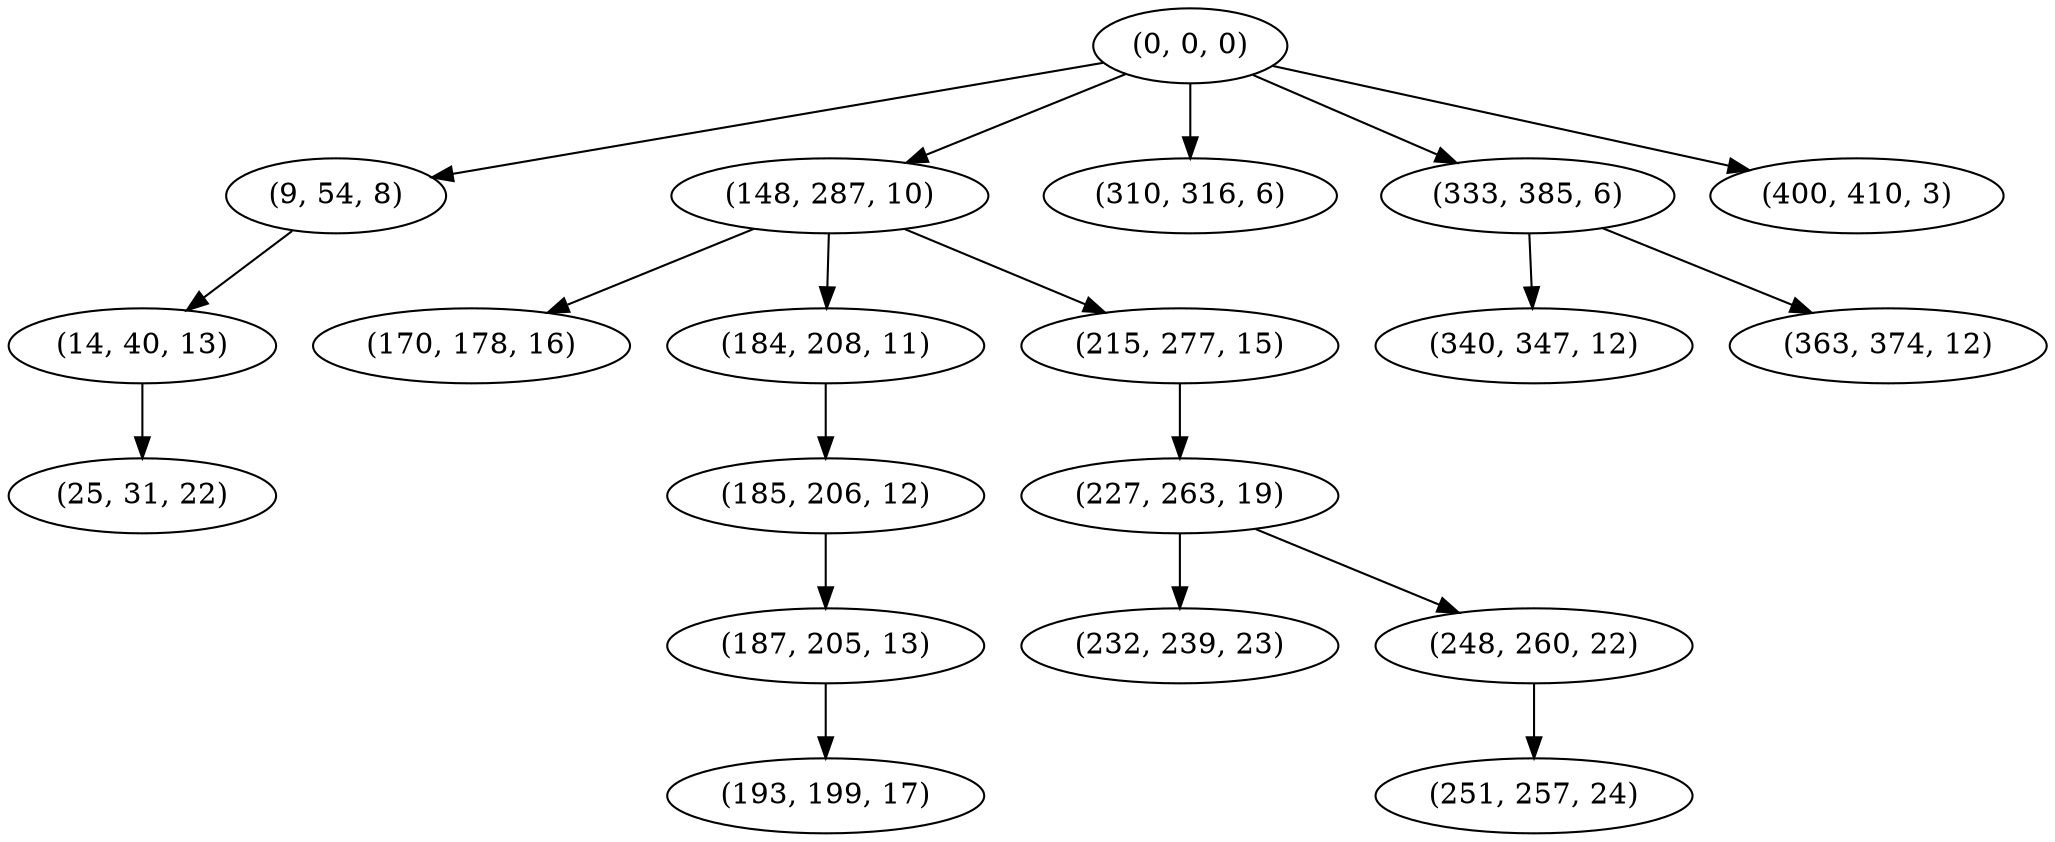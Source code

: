 digraph tree {
    "(0, 0, 0)";
    "(9, 54, 8)";
    "(14, 40, 13)";
    "(25, 31, 22)";
    "(148, 287, 10)";
    "(170, 178, 16)";
    "(184, 208, 11)";
    "(185, 206, 12)";
    "(187, 205, 13)";
    "(193, 199, 17)";
    "(215, 277, 15)";
    "(227, 263, 19)";
    "(232, 239, 23)";
    "(248, 260, 22)";
    "(251, 257, 24)";
    "(310, 316, 6)";
    "(333, 385, 6)";
    "(340, 347, 12)";
    "(363, 374, 12)";
    "(400, 410, 3)";
    "(0, 0, 0)" -> "(9, 54, 8)";
    "(0, 0, 0)" -> "(148, 287, 10)";
    "(0, 0, 0)" -> "(310, 316, 6)";
    "(0, 0, 0)" -> "(333, 385, 6)";
    "(0, 0, 0)" -> "(400, 410, 3)";
    "(9, 54, 8)" -> "(14, 40, 13)";
    "(14, 40, 13)" -> "(25, 31, 22)";
    "(148, 287, 10)" -> "(170, 178, 16)";
    "(148, 287, 10)" -> "(184, 208, 11)";
    "(148, 287, 10)" -> "(215, 277, 15)";
    "(184, 208, 11)" -> "(185, 206, 12)";
    "(185, 206, 12)" -> "(187, 205, 13)";
    "(187, 205, 13)" -> "(193, 199, 17)";
    "(215, 277, 15)" -> "(227, 263, 19)";
    "(227, 263, 19)" -> "(232, 239, 23)";
    "(227, 263, 19)" -> "(248, 260, 22)";
    "(248, 260, 22)" -> "(251, 257, 24)";
    "(333, 385, 6)" -> "(340, 347, 12)";
    "(333, 385, 6)" -> "(363, 374, 12)";
}
